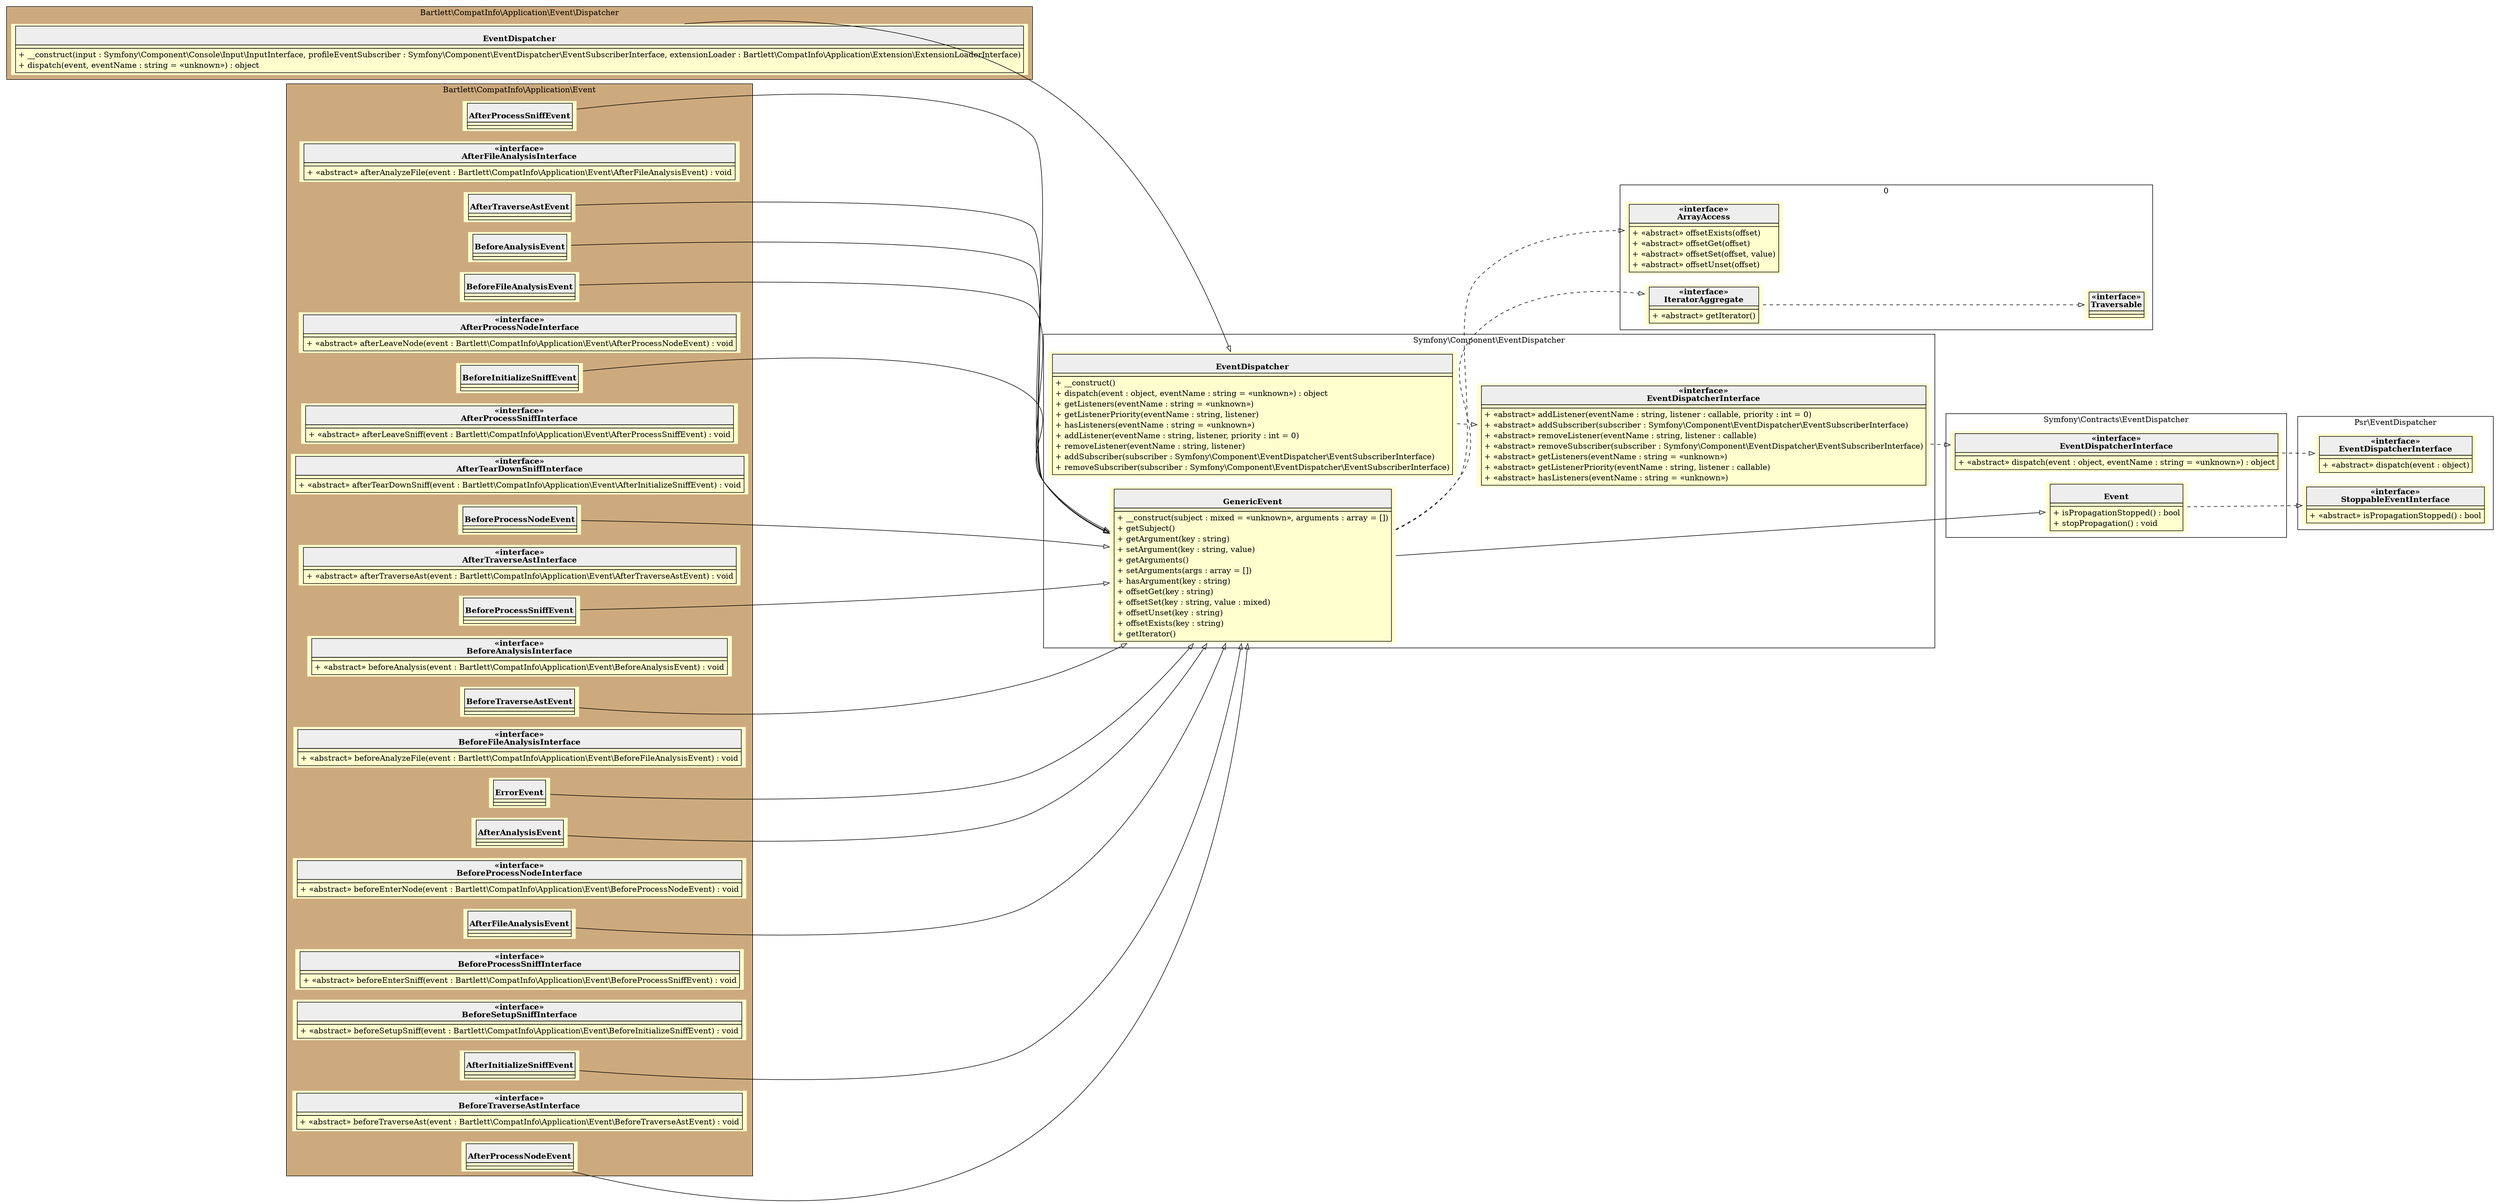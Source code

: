 digraph {
  graph [rankdir="LR" bgcolor="transparent"]
  node [fillcolor="#FEFECE" style="filled"]
  subgraph cluster_0 {
    graph [bgcolor="burlywood3"]
    label = "Bartlett\\CompatInfo\\Application\\Event\\Dispatcher"
    "Bartlett\\CompatInfo\\Application\\Event\\Dispatcher\\EventDispatcher" [shape="none" label=<
<table cellspacing="0" border="0" cellborder="1">
    <tr><td bgcolor="#eeeeee"><b><br/>EventDispatcher</b></td></tr>
    <tr><td></td></tr>
    <tr><td><table border="0" cellspacing="0" cellpadding="2">
    <tr><td align="left">+ __construct(input : Symfony\\Component\\Console\\Input\\InputInterface, profileEventSubscriber : Symfony\\Component\\EventDispatcher\\EventSubscriberInterface, extensionLoader : Bartlett\\CompatInfo\\Application\\Extension\\ExtensionLoaderInterface)</td></tr>
    <tr><td align="left">+ dispatch(event, eventName : string = «unknown») : object</td></tr>
</table></td></tr>
</table>>]
  }
  subgraph cluster_1 {
    label = "Symfony\\Component\\EventDispatcher"
    "Symfony\\Component\\EventDispatcher\\EventDispatcher" [shape="none" label=<
<table cellspacing="0" border="0" cellborder="1">
    <tr><td bgcolor="#eeeeee"><b><br/>EventDispatcher</b></td></tr>
    <tr><td></td></tr>
    <tr><td><table border="0" cellspacing="0" cellpadding="2">
    <tr><td align="left">+ __construct()</td></tr>
    <tr><td align="left">+ dispatch(event : object, eventName : string = «unknown») : object</td></tr>
    <tr><td align="left">+ getListeners(eventName : string = «unknown»)</td></tr>
    <tr><td align="left">+ getListenerPriority(eventName : string, listener)</td></tr>
    <tr><td align="left">+ hasListeners(eventName : string = «unknown»)</td></tr>
    <tr><td align="left">+ addListener(eventName : string, listener, priority : int = 0)</td></tr>
    <tr><td align="left">+ removeListener(eventName : string, listener)</td></tr>
    <tr><td align="left">+ addSubscriber(subscriber : Symfony\\Component\\EventDispatcher\\EventSubscriberInterface)</td></tr>
    <tr><td align="left">+ removeSubscriber(subscriber : Symfony\\Component\\EventDispatcher\\EventSubscriberInterface)</td></tr>
</table></td></tr>
</table>>]
    "Symfony\\Component\\EventDispatcher\\EventDispatcherInterface" [shape="none" label=<
<table cellspacing="0" border="0" cellborder="1">
    <tr><td bgcolor="#eeeeee"><b>«interface»<br/>EventDispatcherInterface</b></td></tr>
    <tr><td></td></tr>
    <tr><td><table border="0" cellspacing="0" cellpadding="2">
    <tr><td align="left">+ «abstract» addListener(eventName : string, listener : callable, priority : int = 0)</td></tr>
    <tr><td align="left">+ «abstract» addSubscriber(subscriber : Symfony\\Component\\EventDispatcher\\EventSubscriberInterface)</td></tr>
    <tr><td align="left">+ «abstract» removeListener(eventName : string, listener : callable)</td></tr>
    <tr><td align="left">+ «abstract» removeSubscriber(subscriber : Symfony\\Component\\EventDispatcher\\EventSubscriberInterface)</td></tr>
    <tr><td align="left">+ «abstract» getListeners(eventName : string = «unknown»)</td></tr>
    <tr><td align="left">+ «abstract» getListenerPriority(eventName : string, listener : callable)</td></tr>
    <tr><td align="left">+ «abstract» hasListeners(eventName : string = «unknown»)</td></tr>
</table></td></tr>
</table>>]
    "Symfony\\Component\\EventDispatcher\\GenericEvent" [shape="none" label=<
<table cellspacing="0" border="0" cellborder="1">
    <tr><td bgcolor="#eeeeee"><b><br/>GenericEvent</b></td></tr>
    <tr><td></td></tr>
    <tr><td><table border="0" cellspacing="0" cellpadding="2">
    <tr><td align="left">+ __construct(subject : mixed = «unknown», arguments : array = [])</td></tr>
    <tr><td align="left">+ getSubject()</td></tr>
    <tr><td align="left">+ getArgument(key : string)</td></tr>
    <tr><td align="left">+ setArgument(key : string, value)</td></tr>
    <tr><td align="left">+ getArguments()</td></tr>
    <tr><td align="left">+ setArguments(args : array = [])</td></tr>
    <tr><td align="left">+ hasArgument(key : string)</td></tr>
    <tr><td align="left">+ offsetGet(key : string)</td></tr>
    <tr><td align="left">+ offsetSet(key : string, value : mixed)</td></tr>
    <tr><td align="left">+ offsetUnset(key : string)</td></tr>
    <tr><td align="left">+ offsetExists(key : string)</td></tr>
    <tr><td align="left">+ getIterator()</td></tr>
</table></td></tr>
</table>>]
  }
  subgraph cluster_2 {
    label = "Symfony\\Contracts\\EventDispatcher"
    "Symfony\\Contracts\\EventDispatcher\\EventDispatcherInterface" [shape="none" label=<
<table cellspacing="0" border="0" cellborder="1">
    <tr><td bgcolor="#eeeeee"><b>«interface»<br/>EventDispatcherInterface</b></td></tr>
    <tr><td></td></tr>
    <tr><td><table border="0" cellspacing="0" cellpadding="2">
    <tr><td align="left">+ «abstract» dispatch(event : object, eventName : string = «unknown») : object</td></tr>
</table></td></tr>
</table>>]
    "Symfony\\Contracts\\EventDispatcher\\Event" [shape="none" label=<
<table cellspacing="0" border="0" cellborder="1">
    <tr><td bgcolor="#eeeeee"><b><br/>Event</b></td></tr>
    <tr><td></td></tr>
    <tr><td><table border="0" cellspacing="0" cellpadding="2">
    <tr><td align="left">+ isPropagationStopped() : bool</td></tr>
    <tr><td align="left">+ stopPropagation() : void</td></tr>
</table></td></tr>
</table>>]
  }
  subgraph cluster_3 {
    label = "Psr\\EventDispatcher"
    "Psr\\EventDispatcher\\EventDispatcherInterface" [shape="none" label=<
<table cellspacing="0" border="0" cellborder="1">
    <tr><td bgcolor="#eeeeee"><b>«interface»<br/>EventDispatcherInterface</b></td></tr>
    <tr><td></td></tr>
    <tr><td><table border="0" cellspacing="0" cellpadding="2">
    <tr><td align="left">+ «abstract» dispatch(event : object)</td></tr>
</table></td></tr>
</table>>]
    "Psr\\EventDispatcher\\StoppableEventInterface" [shape="none" label=<
<table cellspacing="0" border="0" cellborder="1">
    <tr><td bgcolor="#eeeeee"><b>«interface»<br/>StoppableEventInterface</b></td></tr>
    <tr><td></td></tr>
    <tr><td><table border="0" cellspacing="0" cellpadding="2">
    <tr><td align="left">+ «abstract» isPropagationStopped() : bool</td></tr>
</table></td></tr>
</table>>]
  }
  subgraph cluster_4 {
    graph [bgcolor="burlywood3"]
    label = "Bartlett\\CompatInfo\\Application\\Event"
    "Bartlett\\CompatInfo\\Application\\Event\\AfterAnalysisEvent" [shape="none" label=<
<table cellspacing="0" border="0" cellborder="1">
    <tr><td bgcolor="#eeeeee"><b><br/>AfterAnalysisEvent</b></td></tr>
    <tr><td></td></tr>
    <tr><td></td></tr>
</table>>]
    "Bartlett\\CompatInfo\\Application\\Event\\AfterFileAnalysisInterface" [shape="none" label=<
<table cellspacing="0" border="0" cellborder="1">
    <tr><td bgcolor="#eeeeee"><b>«interface»<br/>AfterFileAnalysisInterface</b></td></tr>
    <tr><td></td></tr>
    <tr><td><table border="0" cellspacing="0" cellpadding="2">
    <tr><td align="left">+ «abstract» afterAnalyzeFile(event : Bartlett\\CompatInfo\\Application\\Event\\AfterFileAnalysisEvent) : void</td></tr>
</table></td></tr>
</table>>]
    "Bartlett\\CompatInfo\\Application\\Event\\AfterFileAnalysisEvent" [shape="none" label=<
<table cellspacing="0" border="0" cellborder="1">
    <tr><td bgcolor="#eeeeee"><b><br/>AfterFileAnalysisEvent</b></td></tr>
    <tr><td></td></tr>
    <tr><td></td></tr>
</table>>]
    "Bartlett\\CompatInfo\\Application\\Event\\AfterInitializeSniffEvent" [shape="none" label=<
<table cellspacing="0" border="0" cellborder="1">
    <tr><td bgcolor="#eeeeee"><b><br/>AfterInitializeSniffEvent</b></td></tr>
    <tr><td></td></tr>
    <tr><td></td></tr>
</table>>]
    "Bartlett\\CompatInfo\\Application\\Event\\AfterProcessNodeEvent" [shape="none" label=<
<table cellspacing="0" border="0" cellborder="1">
    <tr><td bgcolor="#eeeeee"><b><br/>AfterProcessNodeEvent</b></td></tr>
    <tr><td></td></tr>
    <tr><td></td></tr>
</table>>]
    "Bartlett\\CompatInfo\\Application\\Event\\AfterProcessNodeInterface" [shape="none" label=<
<table cellspacing="0" border="0" cellborder="1">
    <tr><td bgcolor="#eeeeee"><b>«interface»<br/>AfterProcessNodeInterface</b></td></tr>
    <tr><td></td></tr>
    <tr><td><table border="0" cellspacing="0" cellpadding="2">
    <tr><td align="left">+ «abstract» afterLeaveNode(event : Bartlett\\CompatInfo\\Application\\Event\\AfterProcessNodeEvent) : void</td></tr>
</table></td></tr>
</table>>]
    "Bartlett\\CompatInfo\\Application\\Event\\AfterProcessSniffEvent" [shape="none" label=<
<table cellspacing="0" border="0" cellborder="1">
    <tr><td bgcolor="#eeeeee"><b><br/>AfterProcessSniffEvent</b></td></tr>
    <tr><td></td></tr>
    <tr><td></td></tr>
</table>>]
    "Bartlett\\CompatInfo\\Application\\Event\\AfterProcessSniffInterface" [shape="none" label=<
<table cellspacing="0" border="0" cellborder="1">
    <tr><td bgcolor="#eeeeee"><b>«interface»<br/>AfterProcessSniffInterface</b></td></tr>
    <tr><td></td></tr>
    <tr><td><table border="0" cellspacing="0" cellpadding="2">
    <tr><td align="left">+ «abstract» afterLeaveSniff(event : Bartlett\\CompatInfo\\Application\\Event\\AfterProcessSniffEvent) : void</td></tr>
</table></td></tr>
</table>>]
    "Bartlett\\CompatInfo\\Application\\Event\\AfterTearDownSniffInterface" [shape="none" label=<
<table cellspacing="0" border="0" cellborder="1">
    <tr><td bgcolor="#eeeeee"><b>«interface»<br/>AfterTearDownSniffInterface</b></td></tr>
    <tr><td></td></tr>
    <tr><td><table border="0" cellspacing="0" cellpadding="2">
    <tr><td align="left">+ «abstract» afterTearDownSniff(event : Bartlett\\CompatInfo\\Application\\Event\\AfterInitializeSniffEvent) : void</td></tr>
</table></td></tr>
</table>>]
    "Bartlett\\CompatInfo\\Application\\Event\\AfterTraverseAstEvent" [shape="none" label=<
<table cellspacing="0" border="0" cellborder="1">
    <tr><td bgcolor="#eeeeee"><b><br/>AfterTraverseAstEvent</b></td></tr>
    <tr><td></td></tr>
    <tr><td></td></tr>
</table>>]
    "Bartlett\\CompatInfo\\Application\\Event\\AfterTraverseAstInterface" [shape="none" label=<
<table cellspacing="0" border="0" cellborder="1">
    <tr><td bgcolor="#eeeeee"><b>«interface»<br/>AfterTraverseAstInterface</b></td></tr>
    <tr><td></td></tr>
    <tr><td><table border="0" cellspacing="0" cellpadding="2">
    <tr><td align="left">+ «abstract» afterTraverseAst(event : Bartlett\\CompatInfo\\Application\\Event\\AfterTraverseAstEvent) : void</td></tr>
</table></td></tr>
</table>>]
    "Bartlett\\CompatInfo\\Application\\Event\\BeforeAnalysisEvent" [shape="none" label=<
<table cellspacing="0" border="0" cellborder="1">
    <tr><td bgcolor="#eeeeee"><b><br/>BeforeAnalysisEvent</b></td></tr>
    <tr><td></td></tr>
    <tr><td></td></tr>
</table>>]
    "Bartlett\\CompatInfo\\Application\\Event\\BeforeAnalysisInterface" [shape="none" label=<
<table cellspacing="0" border="0" cellborder="1">
    <tr><td bgcolor="#eeeeee"><b>«interface»<br/>BeforeAnalysisInterface</b></td></tr>
    <tr><td></td></tr>
    <tr><td><table border="0" cellspacing="0" cellpadding="2">
    <tr><td align="left">+ «abstract» beforeAnalysis(event : Bartlett\\CompatInfo\\Application\\Event\\BeforeAnalysisEvent) : void</td></tr>
</table></td></tr>
</table>>]
    "Bartlett\\CompatInfo\\Application\\Event\\BeforeFileAnalysisEvent" [shape="none" label=<
<table cellspacing="0" border="0" cellborder="1">
    <tr><td bgcolor="#eeeeee"><b><br/>BeforeFileAnalysisEvent</b></td></tr>
    <tr><td></td></tr>
    <tr><td></td></tr>
</table>>]
    "Bartlett\\CompatInfo\\Application\\Event\\BeforeFileAnalysisInterface" [shape="none" label=<
<table cellspacing="0" border="0" cellborder="1">
    <tr><td bgcolor="#eeeeee"><b>«interface»<br/>BeforeFileAnalysisInterface</b></td></tr>
    <tr><td></td></tr>
    <tr><td><table border="0" cellspacing="0" cellpadding="2">
    <tr><td align="left">+ «abstract» beforeAnalyzeFile(event : Bartlett\\CompatInfo\\Application\\Event\\BeforeFileAnalysisEvent) : void</td></tr>
</table></td></tr>
</table>>]
    "Bartlett\\CompatInfo\\Application\\Event\\BeforeInitializeSniffEvent" [shape="none" label=<
<table cellspacing="0" border="0" cellborder="1">
    <tr><td bgcolor="#eeeeee"><b><br/>BeforeInitializeSniffEvent</b></td></tr>
    <tr><td></td></tr>
    <tr><td></td></tr>
</table>>]
    "Bartlett\\CompatInfo\\Application\\Event\\BeforeProcessNodeEvent" [shape="none" label=<
<table cellspacing="0" border="0" cellborder="1">
    <tr><td bgcolor="#eeeeee"><b><br/>BeforeProcessNodeEvent</b></td></tr>
    <tr><td></td></tr>
    <tr><td></td></tr>
</table>>]
    "Bartlett\\CompatInfo\\Application\\Event\\BeforeProcessNodeInterface" [shape="none" label=<
<table cellspacing="0" border="0" cellborder="1">
    <tr><td bgcolor="#eeeeee"><b>«interface»<br/>BeforeProcessNodeInterface</b></td></tr>
    <tr><td></td></tr>
    <tr><td><table border="0" cellspacing="0" cellpadding="2">
    <tr><td align="left">+ «abstract» beforeEnterNode(event : Bartlett\\CompatInfo\\Application\\Event\\BeforeProcessNodeEvent) : void</td></tr>
</table></td></tr>
</table>>]
    "Bartlett\\CompatInfo\\Application\\Event\\BeforeProcessSniffEvent" [shape="none" label=<
<table cellspacing="0" border="0" cellborder="1">
    <tr><td bgcolor="#eeeeee"><b><br/>BeforeProcessSniffEvent</b></td></tr>
    <tr><td></td></tr>
    <tr><td></td></tr>
</table>>]
    "Bartlett\\CompatInfo\\Application\\Event\\BeforeProcessSniffInterface" [shape="none" label=<
<table cellspacing="0" border="0" cellborder="1">
    <tr><td bgcolor="#eeeeee"><b>«interface»<br/>BeforeProcessSniffInterface</b></td></tr>
    <tr><td></td></tr>
    <tr><td><table border="0" cellspacing="0" cellpadding="2">
    <tr><td align="left">+ «abstract» beforeEnterSniff(event : Bartlett\\CompatInfo\\Application\\Event\\BeforeProcessSniffEvent) : void</td></tr>
</table></td></tr>
</table>>]
    "Bartlett\\CompatInfo\\Application\\Event\\BeforeSetupSniffInterface" [shape="none" label=<
<table cellspacing="0" border="0" cellborder="1">
    <tr><td bgcolor="#eeeeee"><b>«interface»<br/>BeforeSetupSniffInterface</b></td></tr>
    <tr><td></td></tr>
    <tr><td><table border="0" cellspacing="0" cellpadding="2">
    <tr><td align="left">+ «abstract» beforeSetupSniff(event : Bartlett\\CompatInfo\\Application\\Event\\BeforeInitializeSniffEvent) : void</td></tr>
</table></td></tr>
</table>>]
    "Bartlett\\CompatInfo\\Application\\Event\\BeforeTraverseAstEvent" [shape="none" label=<
<table cellspacing="0" border="0" cellborder="1">
    <tr><td bgcolor="#eeeeee"><b><br/>BeforeTraverseAstEvent</b></td></tr>
    <tr><td></td></tr>
    <tr><td></td></tr>
</table>>]
    "Bartlett\\CompatInfo\\Application\\Event\\BeforeTraverseAstInterface" [shape="none" label=<
<table cellspacing="0" border="0" cellborder="1">
    <tr><td bgcolor="#eeeeee"><b>«interface»<br/>BeforeTraverseAstInterface</b></td></tr>
    <tr><td></td></tr>
    <tr><td><table border="0" cellspacing="0" cellpadding="2">
    <tr><td align="left">+ «abstract» beforeTraverseAst(event : Bartlett\\CompatInfo\\Application\\Event\\BeforeTraverseAstEvent) : void</td></tr>
</table></td></tr>
</table>>]
    "Bartlett\\CompatInfo\\Application\\Event\\ErrorEvent" [shape="none" label=<
<table cellspacing="0" border="0" cellborder="1">
    <tr><td bgcolor="#eeeeee"><b><br/>ErrorEvent</b></td></tr>
    <tr><td></td></tr>
    <tr><td></td></tr>
</table>>]
  }
  subgraph cluster_5 {
    label = 0
    "ArrayAccess" [shape="none" label=<
<table cellspacing="0" border="0" cellborder="1">
    <tr><td bgcolor="#eeeeee"><b>«interface»<br/>ArrayAccess</b></td></tr>
    <tr><td></td></tr>
    <tr><td><table border="0" cellspacing="0" cellpadding="2">
    <tr><td align="left">+ «abstract» offsetExists(offset)</td></tr>
    <tr><td align="left">+ «abstract» offsetGet(offset)</td></tr>
    <tr><td align="left">+ «abstract» offsetSet(offset, value)</td></tr>
    <tr><td align="left">+ «abstract» offsetUnset(offset)</td></tr>
</table></td></tr>
</table>>]
    "IteratorAggregate" [shape="none" label=<
<table cellspacing="0" border="0" cellborder="1">
    <tr><td bgcolor="#eeeeee"><b>«interface»<br/>IteratorAggregate</b></td></tr>
    <tr><td></td></tr>
    <tr><td><table border="0" cellspacing="0" cellpadding="2">
    <tr><td align="left">+ «abstract» getIterator()</td></tr>
</table></td></tr>
</table>>]
    "Traversable" [shape="none" label=<
<table cellspacing="0" border="0" cellborder="1">
    <tr><td bgcolor="#eeeeee"><b>«interface»<br/>Traversable</b></td></tr>
    <tr><td></td></tr>
    <tr><td></td></tr>
</table>>]
  }
  "Symfony\\Contracts\\EventDispatcher\\EventDispatcherInterface" -> "Psr\\EventDispatcher\\EventDispatcherInterface" [arrowhead="empty" style="dashed"]
  "Symfony\\Component\\EventDispatcher\\EventDispatcherInterface" -> "Symfony\\Contracts\\EventDispatcher\\EventDispatcherInterface" [arrowhead="empty" style="dashed"]
  "Symfony\\Component\\EventDispatcher\\EventDispatcher" -> "Symfony\\Component\\EventDispatcher\\EventDispatcherInterface" [arrowhead="empty" style="dashed"]
  "Bartlett\\CompatInfo\\Application\\Event\\Dispatcher\\EventDispatcher" -> "Symfony\\Component\\EventDispatcher\\EventDispatcher" [arrowhead="empty" style="filled"]
  "Symfony\\Contracts\\EventDispatcher\\Event" -> "Psr\\EventDispatcher\\StoppableEventInterface" [arrowhead="empty" style="dashed"]
  "Symfony\\Component\\EventDispatcher\\GenericEvent" -> "Symfony\\Contracts\\EventDispatcher\\Event" [arrowhead="empty" style="filled"]
  "Symfony\\Component\\EventDispatcher\\GenericEvent" -> "ArrayAccess" [arrowhead="empty" style="dashed"]
  "IteratorAggregate" -> "Traversable" [arrowhead="empty" style="dashed"]
  "Symfony\\Component\\EventDispatcher\\GenericEvent" -> "IteratorAggregate" [arrowhead="empty" style="dashed"]
  "Bartlett\\CompatInfo\\Application\\Event\\AfterAnalysisEvent" -> "Symfony\\Component\\EventDispatcher\\GenericEvent" [arrowhead="empty" style="filled"]
  "Bartlett\\CompatInfo\\Application\\Event\\AfterFileAnalysisEvent" -> "Symfony\\Component\\EventDispatcher\\GenericEvent" [arrowhead="empty" style="filled"]
  "Bartlett\\CompatInfo\\Application\\Event\\AfterInitializeSniffEvent" -> "Symfony\\Component\\EventDispatcher\\GenericEvent" [arrowhead="empty" style="filled"]
  "Bartlett\\CompatInfo\\Application\\Event\\AfterProcessNodeEvent" -> "Symfony\\Component\\EventDispatcher\\GenericEvent" [arrowhead="empty" style="filled"]
  "Bartlett\\CompatInfo\\Application\\Event\\AfterProcessSniffEvent" -> "Symfony\\Component\\EventDispatcher\\GenericEvent" [arrowhead="empty" style="filled"]
  "Bartlett\\CompatInfo\\Application\\Event\\AfterTraverseAstEvent" -> "Symfony\\Component\\EventDispatcher\\GenericEvent" [arrowhead="empty" style="filled"]
  "Bartlett\\CompatInfo\\Application\\Event\\BeforeAnalysisEvent" -> "Symfony\\Component\\EventDispatcher\\GenericEvent" [arrowhead="empty" style="filled"]
  "Bartlett\\CompatInfo\\Application\\Event\\BeforeFileAnalysisEvent" -> "Symfony\\Component\\EventDispatcher\\GenericEvent" [arrowhead="empty" style="filled"]
  "Bartlett\\CompatInfo\\Application\\Event\\BeforeInitializeSniffEvent" -> "Symfony\\Component\\EventDispatcher\\GenericEvent" [arrowhead="empty" style="filled"]
  "Bartlett\\CompatInfo\\Application\\Event\\BeforeProcessNodeEvent" -> "Symfony\\Component\\EventDispatcher\\GenericEvent" [arrowhead="empty" style="filled"]
  "Bartlett\\CompatInfo\\Application\\Event\\BeforeProcessSniffEvent" -> "Symfony\\Component\\EventDispatcher\\GenericEvent" [arrowhead="empty" style="filled"]
  "Bartlett\\CompatInfo\\Application\\Event\\BeforeTraverseAstEvent" -> "Symfony\\Component\\EventDispatcher\\GenericEvent" [arrowhead="empty" style="filled"]
  "Bartlett\\CompatInfo\\Application\\Event\\ErrorEvent" -> "Symfony\\Component\\EventDispatcher\\GenericEvent" [arrowhead="empty" style="filled"]
}
